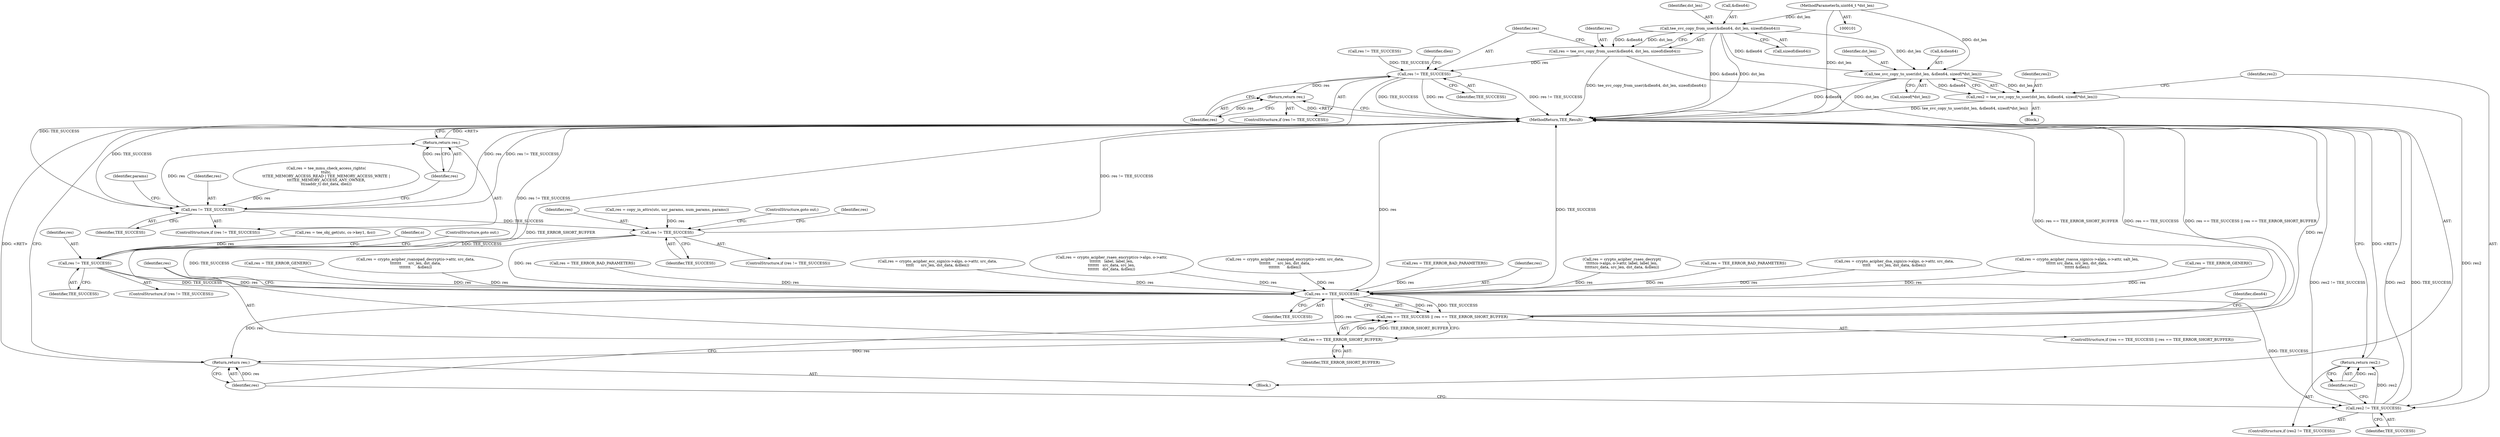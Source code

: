 digraph "0_optee_os_70697bf3c5dc3d201341b01a1a8e5bc6d2fb48f8@API" {
"1000181" [label="(Call,tee_svc_copy_from_user(&dlen64, dst_len, sizeof(dlen64)))"];
"1000108" [label="(MethodParameterIn,uint64_t *dst_len)"];
"1000179" [label="(Call,res = tee_svc_copy_from_user(&dlen64, dst_len, sizeof(dlen64)))"];
"1000188" [label="(Call,res != TEE_SUCCESS)"];
"1000191" [label="(Return,return res;)"];
"1000210" [label="(Call,res != TEE_SUCCESS)"];
"1000213" [label="(Return,return res;)"];
"1000235" [label="(Call,res != TEE_SUCCESS)"];
"1000249" [label="(Call,res != TEE_SUCCESS)"];
"1000511" [label="(Call,res == TEE_SUCCESS)"];
"1000510" [label="(Call,res == TEE_SUCCESS || res == TEE_ERROR_SHORT_BUFFER)"];
"1000514" [label="(Call,res == TEE_ERROR_SHORT_BUFFER)"];
"1000537" [label="(Return,return res;)"];
"1000532" [label="(Call,res2 != TEE_SUCCESS)"];
"1000535" [label="(Return,return res2;)"];
"1000524" [label="(Call,tee_svc_copy_to_user(dst_len, &dlen64, sizeof(*dst_len)))"];
"1000522" [label="(Call,res2 = tee_svc_copy_to_user(dst_len, &dlen64, sizeof(*dst_len)))"];
"1000187" [label="(ControlStructure,if (res != TEE_SUCCESS))"];
"1000249" [label="(Call,res != TEE_SUCCESS)"];
"1000192" [label="(Identifier,res)"];
"1000300" [label="(Call,res = crypto_acipher_rsanopad_decrypt(o->attr, src_data,\n\t\t\t\t\t\t\t      src_len, dst_data,\n\t\t\t\t\t\t\t      &dlen))"];
"1000539" [label="(MethodReturn,TEE_Result)"];
"1000414" [label="(Call,res = TEE_ERROR_BAD_PARAMETERS)"];
"1000516" [label="(Identifier,TEE_ERROR_SHORT_BUFFER)"];
"1000514" [label="(Call,res == TEE_ERROR_SHORT_BUFFER)"];
"1000185" [label="(Call,sizeof(dlen64))"];
"1000209" [label="(ControlStructure,if (res != TEE_SUCCESS))"];
"1000240" [label="(Identifier,res)"];
"1000524" [label="(Call,tee_svc_copy_to_user(dst_len, &dlen64, sizeof(*dst_len)))"];
"1000486" [label="(Call,res = crypto_acipher_ecc_sign(cs->algo, o->attr, src_data,\n\t\t\t\t\t      src_len, dst_data, &dlen))"];
"1000372" [label="(Call,res = crypto_acipher_rsaes_encrypt(cs->algo, o->attr,\n\t\t\t\t\t\t\t   label, label_len,\n\t\t\t\t\t\t\t   src_data, src_len,\n\t\t\t\t\t\t\t   dst_data, &dlen))"];
"1000212" [label="(Identifier,TEE_SUCCESS)"];
"1000189" [label="(Identifier,res)"];
"1000235" [label="(Call,res != TEE_SUCCESS)"];
"1000237" [label="(Identifier,TEE_SUCCESS)"];
"1000236" [label="(Identifier,res)"];
"1000510" [label="(Call,res == TEE_SUCCESS || res == TEE_ERROR_SHORT_BUFFER)"];
"1000258" [label="(Identifier,o)"];
"1000234" [label="(ControlStructure,if (res != TEE_SUCCESS))"];
"1000526" [label="(Call,&dlen64)"];
"1000515" [label="(Identifier,res)"];
"1000528" [label="(Call,sizeof(*dst_len))"];
"1000248" [label="(ControlStructure,if (res != TEE_SUCCESS))"];
"1000531" [label="(ControlStructure,if (res2 != TEE_SUCCESS))"];
"1000250" [label="(Identifier,res)"];
"1000525" [label="(Identifier,dst_len)"];
"1000181" [label="(Call,tee_svc_copy_from_user(&dlen64, dst_len, sizeof(dlen64)))"];
"1000180" [label="(Identifier,res)"];
"1000509" [label="(ControlStructure,if (res == TEE_SUCCESS || res == TEE_ERROR_SHORT_BUFFER))"];
"1000190" [label="(Identifier,TEE_SUCCESS)"];
"1000194" [label="(Identifier,dlen)"];
"1000537" [label="(Return,return res;)"];
"1000184" [label="(Identifier,dst_len)"];
"1000534" [label="(Identifier,TEE_SUCCESS)"];
"1000281" [label="(Call,res = crypto_acipher_rsanopad_encrypt(o->attr, src_data,\n\t\t\t\t\t\t\t      src_len, dst_data,\n\t\t\t\t\t\t\t      &dlen))"];
"1000536" [label="(Identifier,res2)"];
"1000502" [label="(Call,res = TEE_ERROR_BAD_PARAMETERS)"];
"1000214" [label="(Identifier,res)"];
"1000252" [label="(ControlStructure,goto out;)"];
"1000520" [label="(Identifier,dlen64)"];
"1000511" [label="(Call,res == TEE_SUCCESS)"];
"1000108" [label="(MethodParameterIn,uint64_t *dst_len)"];
"1000535" [label="(Return,return res2;)"];
"1000196" [label="(Call,res = tee_mmu_check_access_rights(\n\t\tutc,\n\t\tTEE_MEMORY_ACCESS_READ | TEE_MEMORY_ACCESS_WRITE |\n\t\t\tTEE_MEMORY_ACCESS_ANY_OWNER,\n\t\t(uaddr_t) dst_data, dlen))"];
"1000174" [label="(Call,res != TEE_SUCCESS)"];
"1000227" [label="(Call,res = copy_in_attrs(utc, usr_params, num_params, params))"];
"1000512" [label="(Identifier,res)"];
"1000109" [label="(Block,)"];
"1000396" [label="(Call,res = crypto_acipher_rsaes_decrypt(\n\t\t\t\t\tcs->algo, o->attr, label, label_len,\n\t\t\t\t\tsrc_data, src_len, dst_data, &dlen))"];
"1000533" [label="(Identifier,res2)"];
"1000517" [label="(Block,)"];
"1000188" [label="(Call,res != TEE_SUCCESS)"];
"1000522" [label="(Call,res2 = tee_svc_copy_to_user(dst_len, &dlen64, sizeof(*dst_len)))"];
"1000437" [label="(Call,res = TEE_ERROR_BAD_PARAMETERS)"];
"1000211" [label="(Identifier,res)"];
"1000466" [label="(Call,res = crypto_acipher_dsa_sign(cs->algo, o->attr, src_data,\n\t\t\t\t\t      src_len, dst_data, &dlen))"];
"1000447" [label="(Call,res = crypto_acipher_rsassa_sign(cs->algo, o->attr, salt_len,\n\t\t\t\t\t\t src_data, src_len, dst_data,\n\t\t\t\t\t\t &dlen))"];
"1000238" [label="(ControlStructure,goto out;)"];
"1000191" [label="(Return,return res;)"];
"1000538" [label="(Identifier,res)"];
"1000213" [label="(Return,return res;)"];
"1000251" [label="(Identifier,TEE_SUCCESS)"];
"1000179" [label="(Call,res = tee_svc_copy_from_user(&dlen64, dst_len, sizeof(dlen64)))"];
"1000216" [label="(Identifier,params)"];
"1000239" [label="(Call,res = tee_obj_get(utc, cs->key1, &o))"];
"1000264" [label="(Call,res = TEE_ERROR_GENERIC)"];
"1000532" [label="(Call,res2 != TEE_SUCCESS)"];
"1000523" [label="(Identifier,res2)"];
"1000313" [label="(Call,res = TEE_ERROR_GENERIC)"];
"1000513" [label="(Identifier,TEE_SUCCESS)"];
"1000210" [label="(Call,res != TEE_SUCCESS)"];
"1000182" [label="(Call,&dlen64)"];
"1000181" -> "1000179"  [label="AST: "];
"1000181" -> "1000185"  [label="CFG: "];
"1000182" -> "1000181"  [label="AST: "];
"1000184" -> "1000181"  [label="AST: "];
"1000185" -> "1000181"  [label="AST: "];
"1000179" -> "1000181"  [label="CFG: "];
"1000181" -> "1000539"  [label="DDG: &dlen64"];
"1000181" -> "1000539"  [label="DDG: dst_len"];
"1000181" -> "1000179"  [label="DDG: &dlen64"];
"1000181" -> "1000179"  [label="DDG: dst_len"];
"1000108" -> "1000181"  [label="DDG: dst_len"];
"1000181" -> "1000524"  [label="DDG: dst_len"];
"1000181" -> "1000524"  [label="DDG: &dlen64"];
"1000108" -> "1000101"  [label="AST: "];
"1000108" -> "1000539"  [label="DDG: dst_len"];
"1000108" -> "1000524"  [label="DDG: dst_len"];
"1000179" -> "1000109"  [label="AST: "];
"1000180" -> "1000179"  [label="AST: "];
"1000189" -> "1000179"  [label="CFG: "];
"1000179" -> "1000539"  [label="DDG: tee_svc_copy_from_user(&dlen64, dst_len, sizeof(dlen64))"];
"1000179" -> "1000188"  [label="DDG: res"];
"1000188" -> "1000187"  [label="AST: "];
"1000188" -> "1000190"  [label="CFG: "];
"1000189" -> "1000188"  [label="AST: "];
"1000190" -> "1000188"  [label="AST: "];
"1000192" -> "1000188"  [label="CFG: "];
"1000194" -> "1000188"  [label="CFG: "];
"1000188" -> "1000539"  [label="DDG: res != TEE_SUCCESS"];
"1000188" -> "1000539"  [label="DDG: TEE_SUCCESS"];
"1000188" -> "1000539"  [label="DDG: res"];
"1000174" -> "1000188"  [label="DDG: TEE_SUCCESS"];
"1000188" -> "1000191"  [label="DDG: res"];
"1000188" -> "1000210"  [label="DDG: TEE_SUCCESS"];
"1000191" -> "1000187"  [label="AST: "];
"1000191" -> "1000192"  [label="CFG: "];
"1000192" -> "1000191"  [label="AST: "];
"1000539" -> "1000191"  [label="CFG: "];
"1000191" -> "1000539"  [label="DDG: <RET>"];
"1000192" -> "1000191"  [label="DDG: res"];
"1000210" -> "1000209"  [label="AST: "];
"1000210" -> "1000212"  [label="CFG: "];
"1000211" -> "1000210"  [label="AST: "];
"1000212" -> "1000210"  [label="AST: "];
"1000214" -> "1000210"  [label="CFG: "];
"1000216" -> "1000210"  [label="CFG: "];
"1000210" -> "1000539"  [label="DDG: res != TEE_SUCCESS"];
"1000210" -> "1000539"  [label="DDG: TEE_SUCCESS"];
"1000210" -> "1000539"  [label="DDG: res"];
"1000196" -> "1000210"  [label="DDG: res"];
"1000210" -> "1000213"  [label="DDG: res"];
"1000210" -> "1000235"  [label="DDG: TEE_SUCCESS"];
"1000213" -> "1000209"  [label="AST: "];
"1000213" -> "1000214"  [label="CFG: "];
"1000214" -> "1000213"  [label="AST: "];
"1000539" -> "1000213"  [label="CFG: "];
"1000213" -> "1000539"  [label="DDG: <RET>"];
"1000214" -> "1000213"  [label="DDG: res"];
"1000235" -> "1000234"  [label="AST: "];
"1000235" -> "1000237"  [label="CFG: "];
"1000236" -> "1000235"  [label="AST: "];
"1000237" -> "1000235"  [label="AST: "];
"1000238" -> "1000235"  [label="CFG: "];
"1000240" -> "1000235"  [label="CFG: "];
"1000235" -> "1000539"  [label="DDG: res != TEE_SUCCESS"];
"1000227" -> "1000235"  [label="DDG: res"];
"1000235" -> "1000249"  [label="DDG: TEE_SUCCESS"];
"1000235" -> "1000511"  [label="DDG: res"];
"1000235" -> "1000511"  [label="DDG: TEE_SUCCESS"];
"1000249" -> "1000248"  [label="AST: "];
"1000249" -> "1000251"  [label="CFG: "];
"1000250" -> "1000249"  [label="AST: "];
"1000251" -> "1000249"  [label="AST: "];
"1000252" -> "1000249"  [label="CFG: "];
"1000258" -> "1000249"  [label="CFG: "];
"1000249" -> "1000539"  [label="DDG: res != TEE_SUCCESS"];
"1000239" -> "1000249"  [label="DDG: res"];
"1000249" -> "1000511"  [label="DDG: res"];
"1000249" -> "1000511"  [label="DDG: TEE_SUCCESS"];
"1000511" -> "1000510"  [label="AST: "];
"1000511" -> "1000513"  [label="CFG: "];
"1000512" -> "1000511"  [label="AST: "];
"1000513" -> "1000511"  [label="AST: "];
"1000515" -> "1000511"  [label="CFG: "];
"1000510" -> "1000511"  [label="CFG: "];
"1000511" -> "1000539"  [label="DDG: TEE_SUCCESS"];
"1000511" -> "1000539"  [label="DDG: res"];
"1000511" -> "1000510"  [label="DDG: res"];
"1000511" -> "1000510"  [label="DDG: TEE_SUCCESS"];
"1000396" -> "1000511"  [label="DDG: res"];
"1000281" -> "1000511"  [label="DDG: res"];
"1000502" -> "1000511"  [label="DDG: res"];
"1000466" -> "1000511"  [label="DDG: res"];
"1000300" -> "1000511"  [label="DDG: res"];
"1000372" -> "1000511"  [label="DDG: res"];
"1000414" -> "1000511"  [label="DDG: res"];
"1000313" -> "1000511"  [label="DDG: res"];
"1000486" -> "1000511"  [label="DDG: res"];
"1000264" -> "1000511"  [label="DDG: res"];
"1000437" -> "1000511"  [label="DDG: res"];
"1000447" -> "1000511"  [label="DDG: res"];
"1000511" -> "1000514"  [label="DDG: res"];
"1000511" -> "1000532"  [label="DDG: TEE_SUCCESS"];
"1000511" -> "1000537"  [label="DDG: res"];
"1000510" -> "1000509"  [label="AST: "];
"1000510" -> "1000514"  [label="CFG: "];
"1000514" -> "1000510"  [label="AST: "];
"1000520" -> "1000510"  [label="CFG: "];
"1000538" -> "1000510"  [label="CFG: "];
"1000510" -> "1000539"  [label="DDG: res == TEE_ERROR_SHORT_BUFFER"];
"1000510" -> "1000539"  [label="DDG: res == TEE_SUCCESS"];
"1000510" -> "1000539"  [label="DDG: res == TEE_SUCCESS || res == TEE_ERROR_SHORT_BUFFER"];
"1000514" -> "1000510"  [label="DDG: res"];
"1000514" -> "1000510"  [label="DDG: TEE_ERROR_SHORT_BUFFER"];
"1000514" -> "1000516"  [label="CFG: "];
"1000515" -> "1000514"  [label="AST: "];
"1000516" -> "1000514"  [label="AST: "];
"1000514" -> "1000539"  [label="DDG: res"];
"1000514" -> "1000539"  [label="DDG: TEE_ERROR_SHORT_BUFFER"];
"1000514" -> "1000537"  [label="DDG: res"];
"1000537" -> "1000109"  [label="AST: "];
"1000537" -> "1000538"  [label="CFG: "];
"1000538" -> "1000537"  [label="AST: "];
"1000539" -> "1000537"  [label="CFG: "];
"1000537" -> "1000539"  [label="DDG: <RET>"];
"1000538" -> "1000537"  [label="DDG: res"];
"1000532" -> "1000531"  [label="AST: "];
"1000532" -> "1000534"  [label="CFG: "];
"1000533" -> "1000532"  [label="AST: "];
"1000534" -> "1000532"  [label="AST: "];
"1000536" -> "1000532"  [label="CFG: "];
"1000538" -> "1000532"  [label="CFG: "];
"1000532" -> "1000539"  [label="DDG: res2"];
"1000532" -> "1000539"  [label="DDG: TEE_SUCCESS"];
"1000532" -> "1000539"  [label="DDG: res2 != TEE_SUCCESS"];
"1000522" -> "1000532"  [label="DDG: res2"];
"1000532" -> "1000535"  [label="DDG: res2"];
"1000535" -> "1000531"  [label="AST: "];
"1000535" -> "1000536"  [label="CFG: "];
"1000536" -> "1000535"  [label="AST: "];
"1000539" -> "1000535"  [label="CFG: "];
"1000535" -> "1000539"  [label="DDG: <RET>"];
"1000536" -> "1000535"  [label="DDG: res2"];
"1000524" -> "1000522"  [label="AST: "];
"1000524" -> "1000528"  [label="CFG: "];
"1000525" -> "1000524"  [label="AST: "];
"1000526" -> "1000524"  [label="AST: "];
"1000528" -> "1000524"  [label="AST: "];
"1000522" -> "1000524"  [label="CFG: "];
"1000524" -> "1000539"  [label="DDG: dst_len"];
"1000524" -> "1000539"  [label="DDG: &dlen64"];
"1000524" -> "1000522"  [label="DDG: dst_len"];
"1000524" -> "1000522"  [label="DDG: &dlen64"];
"1000522" -> "1000517"  [label="AST: "];
"1000523" -> "1000522"  [label="AST: "];
"1000533" -> "1000522"  [label="CFG: "];
"1000522" -> "1000539"  [label="DDG: tee_svc_copy_to_user(dst_len, &dlen64, sizeof(*dst_len))"];
}
